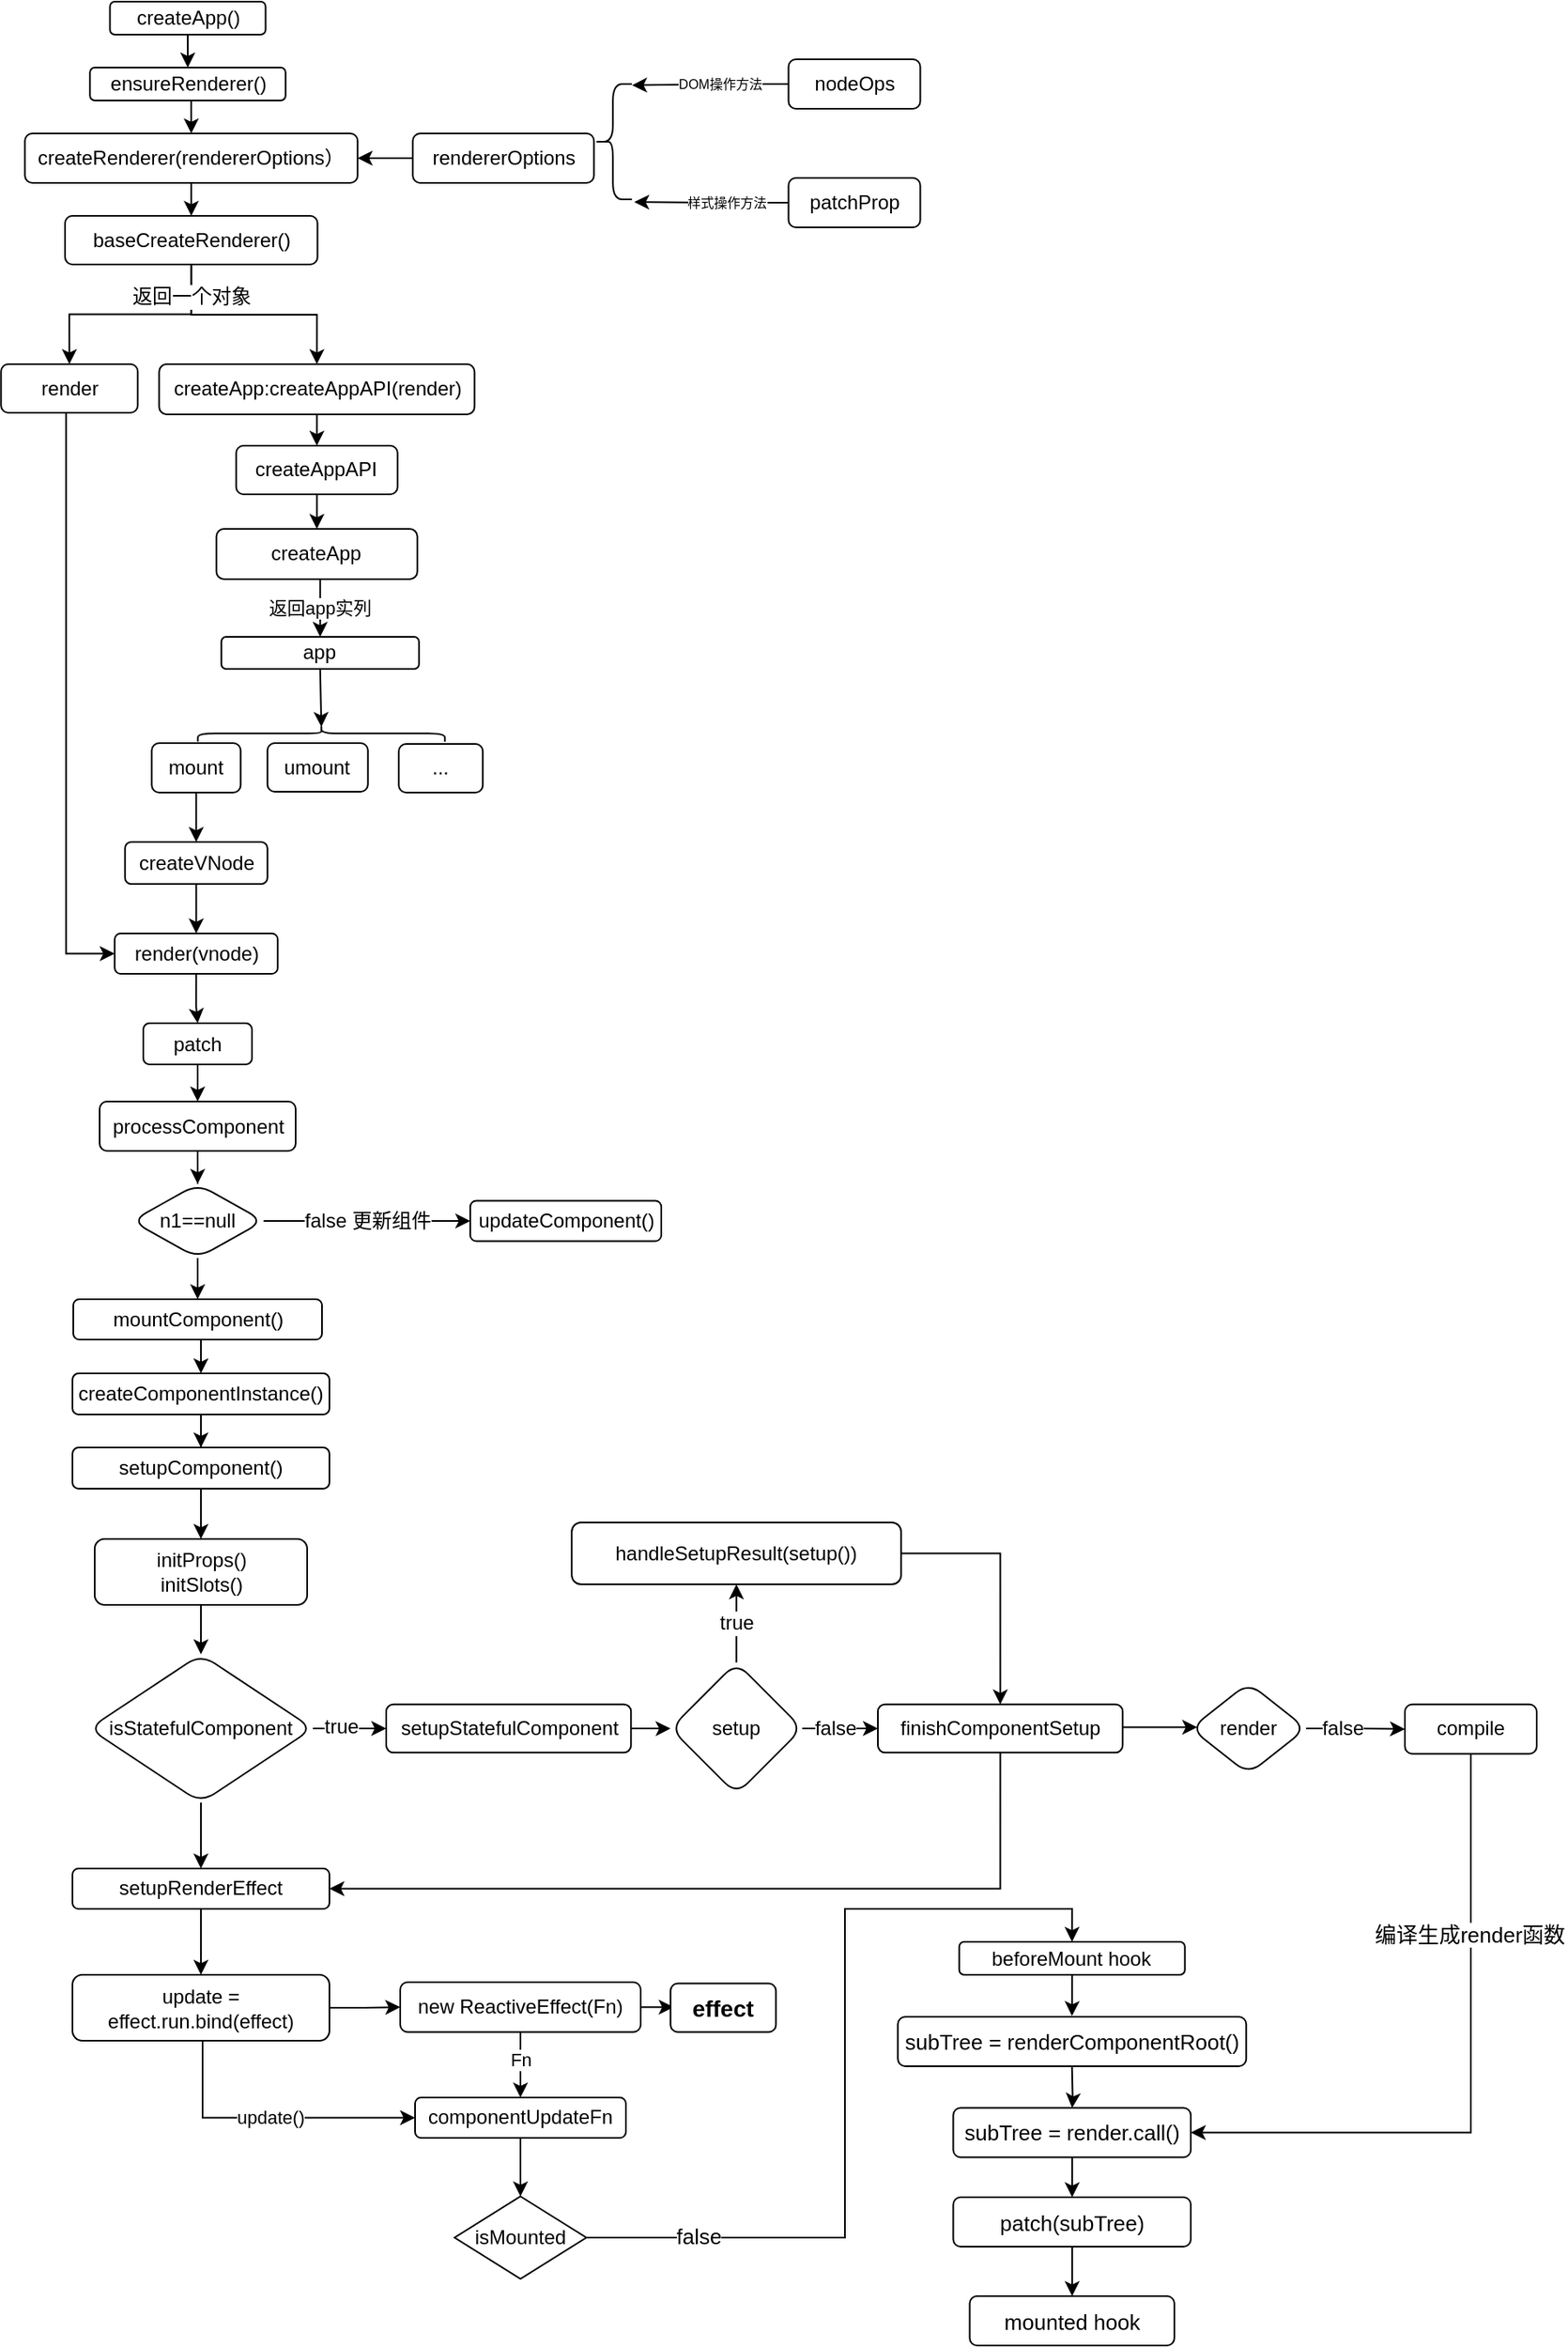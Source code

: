 <mxfile version="20.7.4" type="device" pages="6"><diagram id="ftk_C_JmBCOl0UyG8kWT" name="初始化"><mxGraphModel dx="423" dy="247" grid="1" gridSize="10" guides="1" tooltips="1" connect="1" arrows="1" fold="1" page="1" pageScale="1" pageWidth="827" pageHeight="1169" math="0" shadow="0"><root><mxCell id="0"/><mxCell id="1" parent="0"/><mxCell id="5" style="edgeStyle=orthogonalEdgeStyle;rounded=0;orthogonalLoop=1;jettySize=auto;html=1;exitX=0.5;exitY=1;exitDx=0;exitDy=0;entryX=0.5;entryY=0;entryDx=0;entryDy=0;" parent="1" source="3" target="4" edge="1"><mxGeometry relative="1" as="geometry"/></mxCell><mxCell id="3" value="&lt;span style=&quot;white-space: normal&quot;&gt;createApp()&lt;/span&gt;" style="rounded=1;whiteSpace=wrap;html=1;" parent="1" vertex="1"><mxGeometry x="102.75" width="94.5" height="20" as="geometry"/></mxCell><mxCell id="1IU5ooPhNynPvKbHU-Sp-88" style="edgeStyle=orthogonalEdgeStyle;rounded=0;orthogonalLoop=1;jettySize=auto;html=1;exitX=0.5;exitY=1;exitDx=0;exitDy=0;entryX=0.5;entryY=0;entryDx=0;entryDy=0;fontFamily=Helvetica;fontSize=12;fontColor=default;" parent="1" source="4" target="1IU5ooPhNynPvKbHU-Sp-84" edge="1"><mxGeometry relative="1" as="geometry"/></mxCell><mxCell id="4" value="ensureRenderer()" style="rounded=1;whiteSpace=wrap;html=1;" parent="1" vertex="1"><mxGeometry x="90.63" y="40" width="118.75" height="20" as="geometry"/></mxCell><mxCell id="23" style="edgeStyle=orthogonalEdgeStyle;rounded=0;orthogonalLoop=1;jettySize=auto;html=1;entryX=0.5;entryY=1;entryDx=0;entryDy=0;" parent="1" source="6" target="22" edge="1"><mxGeometry relative="1" as="geometry"/></mxCell><mxCell id="25" style="edgeStyle=orthogonalEdgeStyle;rounded=0;orthogonalLoop=1;jettySize=auto;html=1;exitX=0.5;exitY=1;exitDx=0;exitDy=0;entryX=0.5;entryY=1;entryDx=0;entryDy=0;" parent="1" source="6" target="24" edge="1"><mxGeometry relative="1" as="geometry"><Array as="points"><mxPoint x="152.63" y="190"/><mxPoint x="228.63" y="190"/></Array></mxGeometry></mxCell><mxCell id="26" value="返回一个对象" style="text;html=1;resizable=0;points=[];align=center;verticalAlign=middle;labelBackgroundColor=#ffffff;" parent="25" vertex="1" connectable="0"><mxGeometry x="-0.867" y="-1" relative="1" as="geometry"><mxPoint x="1" y="10" as="offset"/></mxGeometry></mxCell><mxCell id="6" value="baseCreateRenderer()" style="rounded=1;whiteSpace=wrap;html=1;" parent="1" vertex="1"><mxGeometry x="75.51" y="130" width="153.25" height="29.5" as="geometry"/></mxCell><mxCell id="58" style="edgeStyle=orthogonalEdgeStyle;rounded=0;orthogonalLoop=1;jettySize=auto;html=1;entryX=0;entryY=0.5;entryDx=0;entryDy=0;exitX=0.5;exitY=0;exitDx=0;exitDy=0;" parent="1" source="22" target="50" edge="1"><mxGeometry relative="1" as="geometry"><Array as="points"><mxPoint x="76.13" y="225"/><mxPoint x="76.13" y="578"/></Array></mxGeometry></mxCell><mxCell id="22" value="render" style="rounded=1;whiteSpace=wrap;html=1;direction=west;" parent="1" vertex="1"><mxGeometry x="36.63" y="220" width="83" height="29.5" as="geometry"/></mxCell><mxCell id="29" style="edgeStyle=orthogonalEdgeStyle;rounded=0;orthogonalLoop=1;jettySize=auto;html=1;exitX=0.5;exitY=0;exitDx=0;exitDy=0;entryX=0.5;entryY=0;entryDx=0;entryDy=0;" parent="1" source="24" target="28" edge="1"><mxGeometry relative="1" as="geometry"/></mxCell><mxCell id="24" value="createApp:createAppAPI(render)" style="rounded=1;whiteSpace=wrap;html=1;direction=west;" parent="1" vertex="1"><mxGeometry x="132.63" y="220" width="191.5" height="30.5" as="geometry"/></mxCell><mxCell id="33" style="edgeStyle=orthogonalEdgeStyle;rounded=0;orthogonalLoop=1;jettySize=auto;html=1;entryX=0.5;entryY=0;entryDx=0;entryDy=0;" parent="1" source="28" target="31" edge="1"><mxGeometry relative="1" as="geometry"/></mxCell><mxCell id="28" value="&lt;span style=&quot;white-space: normal&quot;&gt;createAppAPI&lt;/span&gt;" style="rounded=1;whiteSpace=wrap;html=1;" parent="1" vertex="1"><mxGeometry x="179.38" y="269.5" width="98" height="29.5" as="geometry"/></mxCell><mxCell id="35" value="返回app实列" style="edgeStyle=orthogonalEdgeStyle;rounded=0;orthogonalLoop=1;jettySize=auto;html=1;entryX=0.5;entryY=1;entryDx=0;entryDy=0;" parent="1" source="31" target="34" edge="1"><mxGeometry relative="1" as="geometry"><Array as="points"><mxPoint x="230.38" y="345.5"/><mxPoint x="230.38" y="345.5"/></Array></mxGeometry></mxCell><mxCell id="31" value="createApp" style="rounded=1;whiteSpace=wrap;html=1;" parent="1" vertex="1"><mxGeometry x="167.38" y="320" width="122" height="30.5" as="geometry"/></mxCell><mxCell id="1IU5ooPhNynPvKbHU-Sp-82" style="edgeStyle=orthogonalEdgeStyle;rounded=0;orthogonalLoop=1;jettySize=auto;html=1;exitX=0.5;exitY=0;exitDx=0;exitDy=0;entryX=0.1;entryY=0.5;entryDx=0;entryDy=0;entryPerimeter=0;fontFamily=Helvetica;fontSize=12;fontColor=default;" parent="1" source="34" target="1IU5ooPhNynPvKbHU-Sp-81" edge="1"><mxGeometry relative="1" as="geometry"/></mxCell><mxCell id="34" value="app" style="rounded=1;whiteSpace=wrap;html=1;direction=west;" parent="1" vertex="1"><mxGeometry x="170.38" y="385.5" width="120" height="19.5" as="geometry"/></mxCell><mxCell id="P-3aErUknsyGtkwNZyLZ-121" style="edgeStyle=orthogonalEdgeStyle;rounded=0;orthogonalLoop=1;jettySize=auto;html=1;exitX=0.5;exitY=1;exitDx=0;exitDy=0;entryX=0.5;entryY=0;entryDx=0;entryDy=0;fontFamily=Helvetica;fontSize=12;fontColor=default;" parent="1" source="36" target="51" edge="1"><mxGeometry relative="1" as="geometry"/></mxCell><mxCell id="36" value="mount" style="rounded=1;whiteSpace=wrap;html=1;" parent="1" vertex="1"><mxGeometry x="128.13" y="450" width="54" height="30" as="geometry"/></mxCell><mxCell id="38" value="umount" style="rounded=1;whiteSpace=wrap;html=1;" parent="1" vertex="1"><mxGeometry x="198.38" y="450" width="61" height="29.5" as="geometry"/></mxCell><mxCell id="47" value="..." style="rounded=1;whiteSpace=wrap;html=1;" parent="1" vertex="1"><mxGeometry x="278.13" y="450.5" width="51" height="29.5" as="geometry"/></mxCell><mxCell id="50" value="render(vnode)" style="rounded=1;whiteSpace=wrap;html=1;" parent="1" vertex="1"><mxGeometry x="105.63" y="565.5" width="99" height="24.5" as="geometry"/></mxCell><mxCell id="62" value="" style="edgeStyle=orthogonalEdgeStyle;rounded=0;orthogonalLoop=1;jettySize=auto;html=1;exitX=0.5;exitY=1;exitDx=0;exitDy=0;entryX=0.5;entryY=0;entryDx=0;entryDy=0;" parent="1" target="61" edge="1" source="50"><mxGeometry relative="1" as="geometry"><mxPoint x="138" y="610" as="sourcePoint"/><Array as="points"><mxPoint x="155" y="610"/><mxPoint x="156" y="610"/></Array></mxGeometry></mxCell><mxCell id="7JnpldnPajgbHcFfG2gb-65" value="" style="edgeStyle=orthogonalEdgeStyle;rounded=0;orthogonalLoop=1;jettySize=auto;html=1;" parent="1" source="61" target="7JnpldnPajgbHcFfG2gb-64" edge="1"><mxGeometry relative="1" as="geometry"/></mxCell><mxCell id="61" value="patch" style="rounded=1;whiteSpace=wrap;html=1;" parent="1" vertex="1"><mxGeometry x="123" y="620" width="66" height="25" as="geometry"/></mxCell><mxCell id="1IU5ooPhNynPvKbHU-Sp-90" value="" style="edgeStyle=orthogonalEdgeStyle;rounded=0;orthogonalLoop=1;jettySize=auto;html=1;fontFamily=Helvetica;fontSize=12;fontColor=default;" parent="1" source="7JnpldnPajgbHcFfG2gb-64" target="1IU5ooPhNynPvKbHU-Sp-89" edge="1"><mxGeometry relative="1" as="geometry"/></mxCell><mxCell id="7JnpldnPajgbHcFfG2gb-64" value="processComponent" style="rounded=1;whiteSpace=wrap;html=1;" parent="1" vertex="1"><mxGeometry x="96.5" y="667.5" width="119" height="30" as="geometry"/></mxCell><mxCell id="71" value="" style="edgeStyle=orthogonalEdgeStyle;rounded=0;orthogonalLoop=1;jettySize=auto;html=1;exitX=0.5;exitY=1;exitDx=0;exitDy=0;" parent="1" source="P-3aErUknsyGtkwNZyLZ-119" target="70" edge="1"><mxGeometry relative="1" as="geometry"/></mxCell><mxCell id="P-3aErUknsyGtkwNZyLZ-120" style="edgeStyle=orthogonalEdgeStyle;rounded=0;orthogonalLoop=1;jettySize=auto;html=1;exitX=0.5;exitY=1;exitDx=0;exitDy=0;entryX=0.5;entryY=0;entryDx=0;entryDy=0;fontFamily=Helvetica;fontSize=12;fontColor=default;" parent="1" source="7JnpldnPajgbHcFfG2gb-69" target="P-3aErUknsyGtkwNZyLZ-119" edge="1"><mxGeometry relative="1" as="geometry"/></mxCell><mxCell id="7JnpldnPajgbHcFfG2gb-69" value="mountComponent()" style="rounded=1;whiteSpace=wrap;html=1;" parent="1" vertex="1"><mxGeometry x="80.5" y="787.5" width="151" height="24.5" as="geometry"/></mxCell><mxCell id="P-3aErUknsyGtkwNZyLZ-87" value="" style="edgeStyle=orthogonalEdgeStyle;rounded=0;orthogonalLoop=1;jettySize=auto;html=1;fontFamily=Helvetica;fontSize=12;fontColor=default;" parent="1" source="70" target="P-3aErUknsyGtkwNZyLZ-86" edge="1"><mxGeometry relative="1" as="geometry"/></mxCell><mxCell id="70" value="setupComponent()" style="rounded=1;whiteSpace=wrap;html=1;" parent="1" vertex="1"><mxGeometry x="80" y="877.5" width="156" height="25" as="geometry"/></mxCell><mxCell id="66" value="" style="edgeStyle=orthogonalEdgeStyle;rounded=0;orthogonalLoop=1;jettySize=auto;html=1;entryX=0.5;entryY=0;entryDx=0;entryDy=0;" parent="1" source="7JnpldnPajgbHcFfG2gb-66" target="73" edge="1"><mxGeometry relative="1" as="geometry"><mxPoint x="158" y="1197.5" as="targetPoint"/></mxGeometry></mxCell><mxCell id="7JnpldnPajgbHcFfG2gb-66" value="setupRenderEffect" style="rounded=1;whiteSpace=wrap;html=1;" parent="1" vertex="1"><mxGeometry x="80" y="1133" width="156" height="24.5" as="geometry"/></mxCell><mxCell id="77" value="update()" style="edgeStyle=orthogonalEdgeStyle;rounded=0;orthogonalLoop=1;jettySize=auto;html=1;entryX=0;entryY=0.5;entryDx=0;entryDy=0;" parent="1" source="73" target="4Cl-f1UtTzVU6t0phE9n-95" edge="1"><mxGeometry relative="1" as="geometry"><mxPoint x="158" y="1307.5" as="targetPoint"/><Array as="points"><mxPoint x="159" y="1284"/></Array></mxGeometry></mxCell><mxCell id="79" value="" style="edgeStyle=orthogonalEdgeStyle;rounded=0;orthogonalLoop=1;jettySize=auto;html=1;" parent="1" source="73" target="78" edge="1"><mxGeometry relative="1" as="geometry"/></mxCell><mxCell id="73" value="update = effect.run.bind(effect)" style="rounded=1;whiteSpace=wrap;html=1;" parent="1" vertex="1"><mxGeometry x="80" y="1197.5" width="156" height="40" as="geometry"/></mxCell><mxCell id="4Cl-f1UtTzVU6t0phE9n-96" value="" style="edgeStyle=orthogonalEdgeStyle;rounded=0;orthogonalLoop=1;jettySize=auto;html=1;" parent="1" source="78" target="4Cl-f1UtTzVU6t0phE9n-95" edge="1"><mxGeometry relative="1" as="geometry"/></mxCell><mxCell id="4Cl-f1UtTzVU6t0phE9n-97" value="Fn" style="edgeLabel;html=1;align=center;verticalAlign=middle;resizable=0;points=[];" parent="4Cl-f1UtTzVU6t0phE9n-96" vertex="1" connectable="0"><mxGeometry x="-0.205" relative="1" as="geometry"><mxPoint as="offset"/></mxGeometry></mxCell><mxCell id="AOZQTuXhRHXGj9OXMbxE-82" value="" style="edgeStyle=orthogonalEdgeStyle;rounded=0;orthogonalLoop=1;jettySize=auto;html=1;" parent="1" source="78" target="AOZQTuXhRHXGj9OXMbxE-81" edge="1"><mxGeometry relative="1" as="geometry"/></mxCell><mxCell id="78" value="new ReactiveEffect(Fn)" style="rounded=1;whiteSpace=wrap;html=1;" parent="1" vertex="1"><mxGeometry x="279" y="1202" width="146" height="30.25" as="geometry"/></mxCell><mxCell id="57" style="edgeStyle=orthogonalEdgeStyle;rounded=0;orthogonalLoop=1;jettySize=auto;html=1;entryX=0.5;entryY=0;entryDx=0;entryDy=0;" parent="1" source="51" target="50" edge="1"><mxGeometry relative="1" as="geometry"/></mxCell><mxCell id="51" value="createVNode" style="rounded=1;whiteSpace=wrap;html=1;" parent="1" vertex="1"><mxGeometry x="111.88" y="510" width="86.5" height="25.5" as="geometry"/></mxCell><mxCell id="7JnpldnPajgbHcFfG2gb-71" value="updateComponent()" style="rounded=1;whiteSpace=wrap;html=1;" parent="1" vertex="1"><mxGeometry x="321.5" y="727.75" width="116" height="24.5" as="geometry"/></mxCell><mxCell id="Q4oEw1KN7LSWouE3XBD7-82" value="" style="edgeStyle=orthogonalEdgeStyle;rounded=0;orthogonalLoop=1;jettySize=auto;html=1;fontFamily=Helvetica;entryX=0.5;entryY=0;entryDx=0;entryDy=0;" parent="1" source="4Cl-f1UtTzVU6t0phE9n-95" target="Q4oEw1KN7LSWouE3XBD7-85" edge="1"><mxGeometry relative="1" as="geometry"><mxPoint x="344.783" y="1352" as="targetPoint"/></mxGeometry></mxCell><mxCell id="4Cl-f1UtTzVU6t0phE9n-95" value="componentUpdateFn" style="whiteSpace=wrap;html=1;rounded=1;" parent="1" vertex="1"><mxGeometry x="288" y="1272" width="128" height="24.5" as="geometry"/></mxCell><mxCell id="AOZQTuXhRHXGj9OXMbxE-81" value="&lt;b&gt;&lt;font style=&quot;font-size: 14px&quot;&gt;effect&lt;/font&gt;&lt;/b&gt;" style="rounded=1;whiteSpace=wrap;html=1;" parent="1" vertex="1"><mxGeometry x="443.12" y="1202.75" width="64" height="29.5" as="geometry"/></mxCell><mxCell id="P-3aErUknsyGtkwNZyLZ-89" style="edgeStyle=orthogonalEdgeStyle;rounded=0;orthogonalLoop=1;jettySize=auto;html=1;entryX=0.5;entryY=0;entryDx=0;entryDy=0;fontFamily=Helvetica;fontSize=12;fontColor=default;" parent="1" source="P-3aErUknsyGtkwNZyLZ-86" target="P-3aErUknsyGtkwNZyLZ-88" edge="1"><mxGeometry relative="1" as="geometry"/></mxCell><mxCell id="P-3aErUknsyGtkwNZyLZ-86" value="initProps()&lt;br&gt;initSlots()" style="rounded=1;whiteSpace=wrap;html=1;" parent="1" vertex="1"><mxGeometry x="93.5" y="933" width="129" height="40" as="geometry"/></mxCell><mxCell id="P-3aErUknsyGtkwNZyLZ-90" style="edgeStyle=orthogonalEdgeStyle;rounded=0;orthogonalLoop=1;jettySize=auto;html=1;entryX=0.5;entryY=0;entryDx=0;entryDy=0;fontFamily=Helvetica;fontSize=12;fontColor=default;" parent="1" source="P-3aErUknsyGtkwNZyLZ-88" target="7JnpldnPajgbHcFfG2gb-66" edge="1"><mxGeometry relative="1" as="geometry"/></mxCell><mxCell id="P-3aErUknsyGtkwNZyLZ-93" value="" style="edgeStyle=orthogonalEdgeStyle;rounded=0;orthogonalLoop=1;jettySize=auto;html=1;fontFamily=Helvetica;fontSize=12;fontColor=default;" parent="1" source="P-3aErUknsyGtkwNZyLZ-88" target="P-3aErUknsyGtkwNZyLZ-92" edge="1"><mxGeometry relative="1" as="geometry"/></mxCell><mxCell id="P-3aErUknsyGtkwNZyLZ-94" value="true" style="edgeLabel;html=1;align=center;verticalAlign=middle;resizable=0;points=[];fontSize=12;fontFamily=Helvetica;fontColor=default;" parent="P-3aErUknsyGtkwNZyLZ-93" vertex="1" connectable="0"><mxGeometry x="-0.229" y="1" relative="1" as="geometry"><mxPoint as="offset"/></mxGeometry></mxCell><mxCell id="P-3aErUknsyGtkwNZyLZ-88" value="isStatefulComponent" style="rhombus;whiteSpace=wrap;html=1;rounded=1;" parent="1" vertex="1"><mxGeometry x="90" y="1003" width="136" height="90" as="geometry"/></mxCell><mxCell id="P-3aErUknsyGtkwNZyLZ-98" value="" style="edgeStyle=orthogonalEdgeStyle;rounded=0;orthogonalLoop=1;jettySize=auto;html=1;fontFamily=Helvetica;fontSize=12;fontColor=default;" parent="1" source="P-3aErUknsyGtkwNZyLZ-92" target="P-3aErUknsyGtkwNZyLZ-97" edge="1"><mxGeometry relative="1" as="geometry"/></mxCell><mxCell id="P-3aErUknsyGtkwNZyLZ-92" value="setupStatefulComponent" style="whiteSpace=wrap;html=1;rounded=1;" parent="1" vertex="1"><mxGeometry x="270.5" y="1033.37" width="148.62" height="29.25" as="geometry"/></mxCell><mxCell id="P-3aErUknsyGtkwNZyLZ-101" value="" style="edgeStyle=orthogonalEdgeStyle;rounded=0;orthogonalLoop=1;jettySize=auto;html=1;fontFamily=Helvetica;fontSize=12;fontColor=default;entryX=0;entryY=0.5;entryDx=0;entryDy=0;" parent="1" source="P-3aErUknsyGtkwNZyLZ-97" target="P-3aErUknsyGtkwNZyLZ-102" edge="1"><mxGeometry relative="1" as="geometry"><mxPoint x="583.12" y="1048" as="targetPoint"/></mxGeometry></mxCell><mxCell id="P-3aErUknsyGtkwNZyLZ-103" value="false" style="edgeLabel;html=1;align=center;verticalAlign=middle;resizable=0;points=[];fontSize=12;fontFamily=Helvetica;fontColor=default;" parent="P-3aErUknsyGtkwNZyLZ-101" vertex="1" connectable="0"><mxGeometry x="-0.25" y="-2" relative="1" as="geometry"><mxPoint x="3" y="-2" as="offset"/></mxGeometry></mxCell><mxCell id="P-3aErUknsyGtkwNZyLZ-106" value="true" style="edgeStyle=orthogonalEdgeStyle;rounded=0;orthogonalLoop=1;jettySize=auto;html=1;entryX=0.5;entryY=1;entryDx=0;entryDy=0;fontFamily=Helvetica;fontSize=12;fontColor=default;" parent="1" source="P-3aErUknsyGtkwNZyLZ-97" target="P-3aErUknsyGtkwNZyLZ-105" edge="1"><mxGeometry relative="1" as="geometry"/></mxCell><mxCell id="P-3aErUknsyGtkwNZyLZ-97" value="setup" style="rhombus;whiteSpace=wrap;html=1;rounded=1;" parent="1" vertex="1"><mxGeometry x="443.12" y="1008" width="80" height="80" as="geometry"/></mxCell><mxCell id="P-3aErUknsyGtkwNZyLZ-108" style="edgeStyle=orthogonalEdgeStyle;rounded=0;orthogonalLoop=1;jettySize=auto;html=1;entryX=1;entryY=0.5;entryDx=0;entryDy=0;fontFamily=Helvetica;fontSize=12;fontColor=default;exitX=0.5;exitY=1;exitDx=0;exitDy=0;" parent="1" source="P-3aErUknsyGtkwNZyLZ-102" target="7JnpldnPajgbHcFfG2gb-66" edge="1"><mxGeometry relative="1" as="geometry"><Array as="points"><mxPoint x="643" y="1145.5"/></Array></mxGeometry></mxCell><mxCell id="P-3aErUknsyGtkwNZyLZ-110" value="" style="edgeStyle=orthogonalEdgeStyle;rounded=0;orthogonalLoop=1;jettySize=auto;html=1;fontFamily=Helvetica;fontSize=12;fontColor=default;entryX=0.055;entryY=0.487;entryDx=0;entryDy=0;entryPerimeter=0;" parent="1" source="P-3aErUknsyGtkwNZyLZ-102" target="P-3aErUknsyGtkwNZyLZ-114" edge="1"><mxGeometry relative="1" as="geometry"><mxPoint x="769.12" y="1012.024" as="targetPoint"/><Array as="points"><mxPoint x="749" y="1048.5"/></Array></mxGeometry></mxCell><mxCell id="P-3aErUknsyGtkwNZyLZ-102" value="finishComponentSetup" style="whiteSpace=wrap;html=1;rounded=1;" parent="1" vertex="1"><mxGeometry x="569" y="1033.38" width="148.62" height="29.25" as="geometry"/></mxCell><mxCell id="P-3aErUknsyGtkwNZyLZ-107" style="edgeStyle=orthogonalEdgeStyle;rounded=0;orthogonalLoop=1;jettySize=auto;html=1;exitX=1;exitY=0.5;exitDx=0;exitDy=0;entryX=0.5;entryY=0;entryDx=0;entryDy=0;fontFamily=Helvetica;fontSize=12;fontColor=default;" parent="1" source="P-3aErUknsyGtkwNZyLZ-105" target="P-3aErUknsyGtkwNZyLZ-102" edge="1"><mxGeometry relative="1" as="geometry"/></mxCell><mxCell id="P-3aErUknsyGtkwNZyLZ-105" value="handleSetupResult(setup())" style="whiteSpace=wrap;html=1;rounded=1;" parent="1" vertex="1"><mxGeometry x="383.12" y="923" width="200" height="37.5" as="geometry"/></mxCell><mxCell id="P-3aErUknsyGtkwNZyLZ-117" style="edgeStyle=orthogonalEdgeStyle;rounded=0;orthogonalLoop=1;jettySize=auto;html=1;exitX=1;exitY=0.5;exitDx=0;exitDy=0;entryX=0;entryY=0.5;entryDx=0;entryDy=0;fontFamily=Helvetica;fontSize=12;fontColor=default;" parent="1" source="P-3aErUknsyGtkwNZyLZ-114" target="P-3aErUknsyGtkwNZyLZ-116" edge="1"><mxGeometry relative="1" as="geometry"/></mxCell><mxCell id="P-3aErUknsyGtkwNZyLZ-118" value="false" style="edgeLabel;html=1;align=center;verticalAlign=middle;resizable=0;points=[];fontSize=12;fontFamily=Helvetica;fontColor=default;" parent="P-3aErUknsyGtkwNZyLZ-117" vertex="1" connectable="0"><mxGeometry x="-0.296" y="-2" relative="1" as="geometry"><mxPoint y="-2" as="offset"/></mxGeometry></mxCell><mxCell id="P-3aErUknsyGtkwNZyLZ-114" value="render" style="rhombus;whiteSpace=wrap;html=1;rounded=1;" parent="1" vertex="1"><mxGeometry x="759" y="1020.25" width="70" height="55.5" as="geometry"/></mxCell><mxCell id="Q4oEw1KN7LSWouE3XBD7-99" style="edgeStyle=orthogonalEdgeStyle;rounded=0;orthogonalLoop=1;jettySize=auto;html=1;entryX=1;entryY=0.5;entryDx=0;entryDy=0;fontFamily=Helvetica;fontSize=13;fontColor=#000000;" parent="1" source="P-3aErUknsyGtkwNZyLZ-116" target="Q4oEw1KN7LSWouE3XBD7-92" edge="1"><mxGeometry relative="1" as="geometry"><Array as="points"><mxPoint x="929" y="1293.5"/></Array></mxGeometry></mxCell><mxCell id="Q4oEw1KN7LSWouE3XBD7-100" value="编译生成render函数" style="edgeLabel;html=1;align=center;verticalAlign=middle;resizable=0;points=[];fontSize=13;fontFamily=Helvetica;fontColor=#000000;" parent="Q4oEw1KN7LSWouE3XBD7-99" vertex="1" connectable="0"><mxGeometry x="-0.455" y="-1" relative="1" as="geometry"><mxPoint as="offset"/></mxGeometry></mxCell><mxCell id="P-3aErUknsyGtkwNZyLZ-116" value="&lt;span style=&quot;text-align: left&quot;&gt;compile&lt;/span&gt;" style="rounded=1;whiteSpace=wrap;html=1;fontFamily=Helvetica;fontSize=12;fontColor=default;strokeColor=default;fillColor=default;" parent="1" vertex="1"><mxGeometry x="889" y="1033.38" width="80" height="30" as="geometry"/></mxCell><mxCell id="P-3aErUknsyGtkwNZyLZ-119" value="createComponentInstance()" style="rounded=1;whiteSpace=wrap;html=1;" parent="1" vertex="1"><mxGeometry x="80" y="832.5" width="156" height="25" as="geometry"/></mxCell><mxCell id="1IU5ooPhNynPvKbHU-Sp-81" value="" style="shape=curlyBracket;whiteSpace=wrap;html=1;rounded=1;rotation=90;" parent="1" vertex="1"><mxGeometry x="226.13" y="369.15" width="10" height="150" as="geometry"/></mxCell><mxCell id="1IU5ooPhNynPvKbHU-Sp-87" style="edgeStyle=orthogonalEdgeStyle;rounded=0;orthogonalLoop=1;jettySize=auto;html=1;exitX=0.5;exitY=1;exitDx=0;exitDy=0;entryX=0.5;entryY=0;entryDx=0;entryDy=0;fontFamily=Helvetica;fontSize=12;fontColor=default;" parent="1" source="1IU5ooPhNynPvKbHU-Sp-84" target="6" edge="1"><mxGeometry relative="1" as="geometry"/></mxCell><mxCell id="1IU5ooPhNynPvKbHU-Sp-84" value="createRenderer(rendererOptions）" style="rounded=1;whiteSpace=wrap;html=1;fontFamily=Helvetica;fontSize=12;fontColor=default;strokeColor=default;fillColor=default;" parent="1" vertex="1"><mxGeometry x="51.13" y="80" width="202" height="30" as="geometry"/></mxCell><mxCell id="1IU5ooPhNynPvKbHU-Sp-91" value="" style="edgeStyle=orthogonalEdgeStyle;rounded=0;orthogonalLoop=1;jettySize=auto;html=1;fontFamily=Helvetica;fontSize=12;fontColor=default;" parent="1" source="1IU5ooPhNynPvKbHU-Sp-89" target="7JnpldnPajgbHcFfG2gb-69" edge="1"><mxGeometry relative="1" as="geometry"/></mxCell><mxCell id="1IU5ooPhNynPvKbHU-Sp-92" value="false&amp;nbsp;更新组件" style="edgeStyle=orthogonalEdgeStyle;rounded=0;orthogonalLoop=1;jettySize=auto;html=1;exitX=1;exitY=0.5;exitDx=0;exitDy=0;fontFamily=Helvetica;fontSize=12;fontColor=default;" parent="1" source="1IU5ooPhNynPvKbHU-Sp-89" target="7JnpldnPajgbHcFfG2gb-71" edge="1"><mxGeometry relative="1" as="geometry"/></mxCell><mxCell id="1IU5ooPhNynPvKbHU-Sp-89" value="n1==null" style="rhombus;whiteSpace=wrap;html=1;rounded=1;" parent="1" vertex="1"><mxGeometry x="116" y="717.5" width="80" height="45" as="geometry"/></mxCell><mxCell id="KqPDW-_1EalfVnU8SNrw-84" style="edgeStyle=orthogonalEdgeStyle;rounded=0;orthogonalLoop=1;jettySize=auto;html=1;entryX=1;entryY=0.5;entryDx=0;entryDy=0;" parent="1" source="KqPDW-_1EalfVnU8SNrw-83" target="1IU5ooPhNynPvKbHU-Sp-84" edge="1"><mxGeometry relative="1" as="geometry"/></mxCell><mxCell id="KqPDW-_1EalfVnU8SNrw-83" value="&lt;span&gt;rendererOptions&lt;/span&gt;" style="rounded=1;whiteSpace=wrap;html=1;" parent="1" vertex="1"><mxGeometry x="286.63" y="80" width="110" height="30" as="geometry"/></mxCell><mxCell id="KqPDW-_1EalfVnU8SNrw-88" style="edgeStyle=orthogonalEdgeStyle;rounded=0;orthogonalLoop=1;jettySize=auto;html=1;entryX=1.007;entryY=0.011;entryDx=0;entryDy=0;entryPerimeter=0;exitX=0;exitY=0.5;exitDx=0;exitDy=0;" parent="1" source="KqPDW-_1EalfVnU8SNrw-85" target="KqPDW-_1EalfVnU8SNrw-87" edge="1"><mxGeometry relative="1" as="geometry"><Array as="points"><mxPoint x="476.63" y="50"/><mxPoint x="476.63" y="51"/></Array></mxGeometry></mxCell><mxCell id="KqPDW-_1EalfVnU8SNrw-89" value="DOM操作方法" style="edgeLabel;html=1;align=center;verticalAlign=middle;resizable=0;points=[];fontSize=8;" parent="KqPDW-_1EalfVnU8SNrw-88" vertex="1" connectable="0"><mxGeometry x="-0.448" relative="1" as="geometry"><mxPoint x="-16" as="offset"/></mxGeometry></mxCell><mxCell id="KqPDW-_1EalfVnU8SNrw-85" value="nodeOps" style="rounded=1;whiteSpace=wrap;html=1;" parent="1" vertex="1"><mxGeometry x="514.75" y="35" width="80" height="30" as="geometry"/></mxCell><mxCell id="KqPDW-_1EalfVnU8SNrw-90" style="edgeStyle=orthogonalEdgeStyle;rounded=0;orthogonalLoop=1;jettySize=auto;html=1;entryX=1.064;entryY=1.023;entryDx=0;entryDy=0;entryPerimeter=0;fontSize=8;" parent="1" source="KqPDW-_1EalfVnU8SNrw-86" target="KqPDW-_1EalfVnU8SNrw-87" edge="1"><mxGeometry relative="1" as="geometry"/></mxCell><mxCell id="KqPDW-_1EalfVnU8SNrw-86" value="patchProp" style="rounded=1;whiteSpace=wrap;html=1;" parent="1" vertex="1"><mxGeometry x="514.75" y="107" width="80" height="30" as="geometry"/></mxCell><mxCell id="KqPDW-_1EalfVnU8SNrw-87" value="" style="shape=curlyBracket;whiteSpace=wrap;html=1;rounded=1;rotation=0;" parent="1" vertex="1"><mxGeometry x="396.63" y="50" width="23" height="70" as="geometry"/></mxCell><mxCell id="KqPDW-_1EalfVnU8SNrw-91" value="样式操作方法" style="edgeLabel;html=1;align=center;verticalAlign=middle;resizable=0;points=[];fontSize=8;" parent="1" vertex="1" connectable="0"><mxGeometry x="476.633" y="122" as="geometry"/></mxCell><mxCell id="Q4oEw1KN7LSWouE3XBD7-98" style="edgeStyle=orthogonalEdgeStyle;rounded=0;orthogonalLoop=1;jettySize=auto;html=1;entryX=0.5;entryY=0;entryDx=0;entryDy=0;fontFamily=Helvetica;fontSize=13;fontColor=#000000;" parent="1" source="Q4oEw1KN7LSWouE3XBD7-85" target="Q4oEw1KN7LSWouE3XBD7-89" edge="1"><mxGeometry relative="1" as="geometry"><Array as="points"><mxPoint x="549" y="1357.5"/><mxPoint x="549" y="1157.5"/><mxPoint x="687" y="1157.5"/></Array></mxGeometry></mxCell><mxCell id="f7FKcT1V3najkM8Oi9Bd-81" value="false" style="edgeLabel;html=1;align=center;verticalAlign=middle;resizable=0;points=[];fontSize=13;fontFamily=Helvetica;fontColor=#000000;" parent="Q4oEw1KN7LSWouE3XBD7-98" vertex="1" connectable="0"><mxGeometry x="-0.738" y="1" relative="1" as="geometry"><mxPoint as="offset"/></mxGeometry></mxCell><mxCell id="Q4oEw1KN7LSWouE3XBD7-85" value="isMounted" style="rhombus;whiteSpace=wrap;html=1;fontFamily=Helvetica;" parent="1" vertex="1"><mxGeometry x="312" y="1332" width="80" height="50" as="geometry"/></mxCell><mxCell id="Q4oEw1KN7LSWouE3XBD7-91" value="" style="edgeStyle=orthogonalEdgeStyle;rounded=0;orthogonalLoop=1;jettySize=auto;html=1;fontFamily=Helvetica;" parent="1" source="Q4oEw1KN7LSWouE3XBD7-89" edge="1"><mxGeometry relative="1" as="geometry"><mxPoint x="686.843" y="1222.5" as="targetPoint"/></mxGeometry></mxCell><mxCell id="Q4oEw1KN7LSWouE3XBD7-89" value="beforeMount hook" style="rounded=1;whiteSpace=wrap;html=1;fontFamily=Helvetica;" parent="1" vertex="1"><mxGeometry x="618.38" y="1177.5" width="137" height="20" as="geometry"/></mxCell><mxCell id="Q4oEw1KN7LSWouE3XBD7-93" value="" style="edgeStyle=orthogonalEdgeStyle;rounded=0;orthogonalLoop=1;jettySize=auto;html=1;fontFamily=Helvetica;fontSize=13;fontColor=#000000;" parent="1" target="Q4oEw1KN7LSWouE3XBD7-92" edge="1"><mxGeometry relative="1" as="geometry"><mxPoint x="686.843" y="1252.5" as="sourcePoint"/></mxGeometry></mxCell><mxCell id="Q4oEw1KN7LSWouE3XBD7-90" value="&lt;font style=&quot;font-size: 13px;&quot;&gt;subTree = renderComponentRoot()&lt;/font&gt;" style="whiteSpace=wrap;html=1;rounded=1;" parent="1" vertex="1"><mxGeometry x="581.13" y="1223" width="211.5" height="30" as="geometry"/></mxCell><mxCell id="Q4oEw1KN7LSWouE3XBD7-95" value="" style="edgeStyle=orthogonalEdgeStyle;rounded=0;orthogonalLoop=1;jettySize=auto;html=1;fontFamily=Helvetica;fontSize=13;fontColor=#000000;" parent="1" source="Q4oEw1KN7LSWouE3XBD7-92" target="Q4oEw1KN7LSWouE3XBD7-94" edge="1"><mxGeometry relative="1" as="geometry"/></mxCell><mxCell id="Q4oEw1KN7LSWouE3XBD7-92" value="&lt;span style=&quot;font-size: 13px;&quot;&gt;subTree = render.call()&lt;/span&gt;" style="whiteSpace=wrap;html=1;rounded=1;" parent="1" vertex="1"><mxGeometry x="614.75" y="1278.25" width="144.25" height="30" as="geometry"/></mxCell><mxCell id="Q4oEw1KN7LSWouE3XBD7-97" value="" style="edgeStyle=orthogonalEdgeStyle;rounded=0;orthogonalLoop=1;jettySize=auto;html=1;fontFamily=Helvetica;fontSize=13;fontColor=#000000;" parent="1" source="Q4oEw1KN7LSWouE3XBD7-94" target="Q4oEw1KN7LSWouE3XBD7-96" edge="1"><mxGeometry relative="1" as="geometry"/></mxCell><mxCell id="Q4oEw1KN7LSWouE3XBD7-94" value="&lt;span style=&quot;font-size: 13px;&quot;&gt;patch(subTree)&lt;/span&gt;" style="whiteSpace=wrap;html=1;rounded=1;" parent="1" vertex="1"><mxGeometry x="614.75" y="1332.5" width="144.25" height="30" as="geometry"/></mxCell><mxCell id="Q4oEw1KN7LSWouE3XBD7-96" value="&lt;span style=&quot;font-size: 13px;&quot;&gt;mounted hook&lt;/span&gt;" style="whiteSpace=wrap;html=1;rounded=1;" parent="1" vertex="1"><mxGeometry x="624.75" y="1392.5" width="124.25" height="30" as="geometry"/></mxCell></root></mxGraphModel></diagram><diagram id="7ajL5lNvkGC1fovcYRYM" name="patch"><mxGraphModel dx="1418" dy="828" grid="1" gridSize="10" guides="1" tooltips="1" connect="1" arrows="1" fold="1" page="1" pageScale="1" pageWidth="827" pageHeight="1169" math="0" shadow="0"><root><mxCell id="0"/><mxCell id="1" parent="0"/><mxCell id="ZBMCohHc9C3Oo7FNMfDZ-4" value="" style="edgeStyle=orthogonalEdgeStyle;rounded=0;orthogonalLoop=1;jettySize=auto;html=1;fontFamily=Helvetica;fontColor=#000000;" parent="1" source="OeKr6nsArFBEhmgboH77-1" target="ZBMCohHc9C3Oo7FNMfDZ-3" edge="1"><mxGeometry relative="1" as="geometry"/></mxCell><mxCell id="OeKr6nsArFBEhmgboH77-1" value="patch" style="rounded=1;whiteSpace=wrap;html=1;direction=west;" parent="1" vertex="1"><mxGeometry x="60" y="295" width="70" height="40" as="geometry"/></mxCell><mxCell id="ZBMCohHc9C3Oo7FNMfDZ-1" value="&lt;div style=&quot;color: rgb(171, 178, 191); background-color: rgb(40, 44, 52); font-family: &amp;quot;Fira Code&amp;quot;, Consolas, &amp;quot;Courier New&amp;quot;, monospace, Consolas, &amp;quot;Courier New&amp;quot;, monospace; font-weight: normal; font-size: 16px; line-height: 22px;&quot;&gt;&lt;br&gt;&lt;/div&gt;" style="text;whiteSpace=wrap;html=1;" parent="1" vertex="1"><mxGeometry x="270" y="190" width="100" height="50" as="geometry"/></mxCell><mxCell id="ZBMCohHc9C3Oo7FNMfDZ-2" value="&lt;span style=&quot;font-size: 16px; text-align: left;&quot;&gt;process&lt;/span&gt;" style="rounded=1;whiteSpace=wrap;html=1;" parent="1" vertex="1"><mxGeometry x="294" y="185" width="106" height="35" as="geometry"/></mxCell><mxCell id="ZBMCohHc9C3Oo7FNMfDZ-6" value="" style="edgeStyle=orthogonalEdgeStyle;rounded=0;orthogonalLoop=1;jettySize=auto;html=1;fontFamily=Helvetica;fontColor=#000000;" parent="1" source="ZBMCohHc9C3Oo7FNMfDZ-3" target="ZBMCohHc9C3Oo7FNMfDZ-5" edge="1"><mxGeometry relative="1" as="geometry"/></mxCell><mxCell id="ZBMCohHc9C3Oo7FNMfDZ-3" value="&lt;span style=&quot;font-size: 16px; text-align: left;&quot;&gt;process&lt;/span&gt;" style="rounded=1;whiteSpace=wrap;html=1;direction=west;" parent="1" vertex="1"><mxGeometry x="190" y="295" width="90" height="40" as="geometry"/></mxCell><mxCell id="ZBMCohHc9C3Oo7FNMfDZ-5" value="&lt;span style=&quot;font-size: 16px; text-align: left;&quot;&gt;host&lt;/span&gt;" style="rounded=1;whiteSpace=wrap;html=1;direction=west;" parent="1" vertex="1"><mxGeometry x="350" y="295" width="90" height="40" as="geometry"/></mxCell></root></mxGraphModel></diagram><diagram id="NHNgUQlHiZyO0TQUK2rW" name="effect"><mxGraphModel dx="1418" dy="828" grid="1" gridSize="10" guides="1" tooltips="1" connect="1" arrows="1" fold="1" page="1" pageScale="1" pageWidth="827" pageHeight="1169" math="0" shadow="0"><root><mxCell id="u3FdrBnyZ4-zb9pzNEV6-0"/><mxCell id="u3FdrBnyZ4-zb9pzNEV6-1" parent="u3FdrBnyZ4-zb9pzNEV6-0"/><mxCell id="3CMM4RKXepuwokU0wrgS-18" value="value" style="edgeStyle=orthogonalEdgeStyle;rounded=0;orthogonalLoop=1;jettySize=auto;html=1;entryX=0;entryY=0.5;entryDx=0;entryDy=0;" parent="u3FdrBnyZ4-zb9pzNEV6-1" source="1tg38Ma7T_6XtE2hsybp-7" target="3CMM4RKXepuwokU0wrgS-11" edge="1"><mxGeometry relative="1" as="geometry"/></mxCell><mxCell id="1tg38Ma7T_6XtE2hsybp-7" value="target" style="rounded=1;whiteSpace=wrap;html=1;" parent="u3FdrBnyZ4-zb9pzNEV6-1" vertex="1"><mxGeometry x="530" y="205" width="50" height="25" as="geometry"/></mxCell><mxCell id="3CMM4RKXepuwokU0wrgS-0" value="new ReactiveEffect()" style="rounded=1;whiteSpace=wrap;html=1;" parent="u3FdrBnyZ4-zb9pzNEV6-1" vertex="1"><mxGeometry x="894" y="760" width="156" height="40" as="geometry"/></mxCell><mxCell id="3CMM4RKXepuwokU0wrgS-12" style="edgeStyle=orthogonalEdgeStyle;rounded=0;orthogonalLoop=1;jettySize=auto;html=1;" parent="u3FdrBnyZ4-zb9pzNEV6-1" source="3CMM4RKXepuwokU0wrgS-2" target="3CMM4RKXepuwokU0wrgS-10" edge="1"><mxGeometry relative="1" as="geometry"/></mxCell><mxCell id="3CMM4RKXepuwokU0wrgS-2" value="track(target,key)" style="rounded=1;whiteSpace=wrap;html=1;" parent="u3FdrBnyZ4-zb9pzNEV6-1" vertex="1"><mxGeometry x="184" y="205" width="110" height="25" as="geometry"/></mxCell><mxCell id="3CMM4RKXepuwokU0wrgS-8" value="" style="edgeStyle=orthogonalEdgeStyle;rounded=0;orthogonalLoop=1;jettySize=auto;html=1;" parent="u3FdrBnyZ4-zb9pzNEV6-1" source="3CMM4RKXepuwokU0wrgS-5" target="3CMM4RKXepuwokU0wrgS-7" edge="1"><mxGeometry relative="1" as="geometry"/></mxCell><mxCell id="3CMM4RKXepuwokU0wrgS-5" value="trigger(target,key)" style="rounded=1;whiteSpace=wrap;html=1;" parent="u3FdrBnyZ4-zb9pzNEV6-1" vertex="1"><mxGeometry x="184" y="480" width="106" height="40" as="geometry"/></mxCell><mxCell id="CDmdMAYNpAEI-b_qBYsW-19" value="" style="edgeStyle=orthogonalEdgeStyle;rounded=0;orthogonalLoop=1;jettySize=auto;html=1;fontSize=16;" parent="u3FdrBnyZ4-zb9pzNEV6-1" source="3CMM4RKXepuwokU0wrgS-7" target="CDmdMAYNpAEI-b_qBYsW-18" edge="1"><mxGeometry relative="1" as="geometry"/></mxCell><mxCell id="3CMM4RKXepuwokU0wrgS-7" value="&lt;span style=&quot;text-align: left&quot;&gt;targetMap&lt;/span&gt;.get(target)" style="rounded=1;whiteSpace=wrap;html=1;" parent="u3FdrBnyZ4-zb9pzNEV6-1" vertex="1"><mxGeometry x="324" y="480" width="136" height="40" as="geometry"/></mxCell><mxCell id="9UoRiOKp30qiCpPjNkng-18" style="edgeStyle=orthogonalEdgeStyle;rounded=0;orthogonalLoop=1;jettySize=auto;html=1;entryX=0;entryY=0.5;entryDx=0;entryDy=0;" parent="u3FdrBnyZ4-zb9pzNEV6-1" source="3CMM4RKXepuwokU0wrgS-10" target="1tg38Ma7T_6XtE2hsybp-7" edge="1"><mxGeometry relative="1" as="geometry"/></mxCell><mxCell id="3CMM4RKXepuwokU0wrgS-10" value="&lt;span style=&quot;text-align: left&quot;&gt;targetMap =&amp;nbsp;&lt;/span&gt;new WeakMap()" style="rounded=1;whiteSpace=wrap;html=1;" parent="u3FdrBnyZ4-zb9pzNEV6-1" vertex="1"><mxGeometry x="324" y="205" width="166" height="25" as="geometry"/></mxCell><mxCell id="3CMM4RKXepuwokU0wrgS-11" value="depsMap = new Map()" style="rounded=1;whiteSpace=wrap;html=1;" parent="u3FdrBnyZ4-zb9pzNEV6-1" vertex="1"><mxGeometry x="640" y="205" width="130" height="25" as="geometry"/></mxCell><mxCell id="9UoRiOKp30qiCpPjNkng-19" style="edgeStyle=orthogonalEdgeStyle;rounded=0;orthogonalLoop=1;jettySize=auto;html=1;exitX=0.5;exitY=0;exitDx=0;exitDy=0;entryX=0;entryY=0.5;entryDx=0;entryDy=0;" parent="u3FdrBnyZ4-zb9pzNEV6-1" source="3CMM4RKXepuwokU0wrgS-13" target="BTx4Hd0ZkNxNppJpLJns-8" edge="1"><mxGeometry relative="1" as="geometry"/></mxCell><mxCell id="3CMM4RKXepuwokU0wrgS-13" value="dep = new set()" style="rounded=1;whiteSpace=wrap;html=1;" parent="u3FdrBnyZ4-zb9pzNEV6-1" vertex="1"><mxGeometry x="940" y="157.5" width="110" height="20" as="geometry"/></mxCell><mxCell id="3CMM4RKXepuwokU0wrgS-14" value="" style="shape=curlyBracket;whiteSpace=wrap;html=1;rounded=1;" parent="u3FdrBnyZ4-zb9pzNEV6-1" vertex="1"><mxGeometry x="1050" y="142.5" width="30" height="50" as="geometry"/></mxCell><mxCell id="3CMM4RKXepuwokU0wrgS-15" value="activeEffect" style="rounded=1;whiteSpace=wrap;html=1;" parent="u3FdrBnyZ4-zb9pzNEV6-1" vertex="1"><mxGeometry x="1080" y="132.5" width="80" height="20" as="geometry"/></mxCell><mxCell id="3CMM4RKXepuwokU0wrgS-16" value="activeEffect" style="rounded=1;whiteSpace=wrap;html=1;" parent="u3FdrBnyZ4-zb9pzNEV6-1" vertex="1"><mxGeometry x="1080" y="182.5" width="80" height="20" as="geometry"/></mxCell><mxCell id="3CMM4RKXepuwokU0wrgS-21" value="" style="shape=curlyBracket;whiteSpace=wrap;html=1;rounded=1;" parent="u3FdrBnyZ4-zb9pzNEV6-1" vertex="1"><mxGeometry x="770" y="165" width="40" height="100" as="geometry"/></mxCell><mxCell id="UznYBejxM_UDYHlmaFHd-0" value="value" style="edgeStyle=orthogonalEdgeStyle;rounded=0;orthogonalLoop=1;jettySize=auto;html=1;entryX=0;entryY=0.5;entryDx=0;entryDy=0;" parent="u3FdrBnyZ4-zb9pzNEV6-1" source="UznYBejxM_UDYHlmaFHd-1" edge="1"><mxGeometry relative="1" as="geometry"><mxPoint x="940" y="167.5" as="targetPoint"/></mxGeometry></mxCell><mxCell id="9UoRiOKp30qiCpPjNkng-1" value="" style="edgeStyle=orthogonalEdgeStyle;rounded=0;orthogonalLoop=1;jettySize=auto;html=1;" parent="u3FdrBnyZ4-zb9pzNEV6-1" source="UznYBejxM_UDYHlmaFHd-1" target="9UoRiOKp30qiCpPjNkng-0" edge="1"><mxGeometry relative="1" as="geometry"><Array as="points"><mxPoint x="855" y="40"/></Array></mxGeometry></mxCell><mxCell id="9UoRiOKp30qiCpPjNkng-5" style="edgeStyle=orthogonalEdgeStyle;rounded=0;orthogonalLoop=1;jettySize=auto;html=1;exitX=0.5;exitY=0;exitDx=0;exitDy=0;entryX=1;entryY=0.5;entryDx=0;entryDy=0;" parent="u3FdrBnyZ4-zb9pzNEV6-1" source="UznYBejxM_UDYHlmaFHd-1" target="9UoRiOKp30qiCpPjNkng-4" edge="1"><mxGeometry relative="1" as="geometry"><Array as="points"><mxPoint x="855" y="40"/><mxPoint x="620" y="40"/><mxPoint x="620" y="85"/></Array></mxGeometry></mxCell><mxCell id="UznYBejxM_UDYHlmaFHd-1" value="key" style="rounded=1;whiteSpace=wrap;html=1;" parent="u3FdrBnyZ4-zb9pzNEV6-1" vertex="1"><mxGeometry x="830" y="155" width="50" height="25" as="geometry"/></mxCell><mxCell id="UznYBejxM_UDYHlmaFHd-2" value="key" style="endArrow=classic;html=1;exitX=1;exitY=0;exitDx=0;exitDy=0;exitPerimeter=0;" parent="u3FdrBnyZ4-zb9pzNEV6-1" edge="1"><mxGeometry width="50" height="50" relative="1" as="geometry"><mxPoint x="810" y="165" as="sourcePoint"/><mxPoint x="830" y="165" as="targetPoint"/><Array as="points"><mxPoint x="800" y="165"/><mxPoint x="830" y="165"/></Array></mxGeometry></mxCell><mxCell id="UznYBejxM_UDYHlmaFHd-3" value="dep = new set()" style="rounded=1;whiteSpace=wrap;html=1;" parent="u3FdrBnyZ4-zb9pzNEV6-1" vertex="1"><mxGeometry x="940" y="255" width="110" height="20" as="geometry"/></mxCell><mxCell id="UznYBejxM_UDYHlmaFHd-4" value="" style="shape=curlyBracket;whiteSpace=wrap;html=1;rounded=1;" parent="u3FdrBnyZ4-zb9pzNEV6-1" vertex="1"><mxGeometry x="1050" y="240" width="30" height="50" as="geometry"/></mxCell><mxCell id="UznYBejxM_UDYHlmaFHd-5" value="activeEffect" style="rounded=1;whiteSpace=wrap;html=1;" parent="u3FdrBnyZ4-zb9pzNEV6-1" vertex="1"><mxGeometry x="1080" y="230" width="80" height="20" as="geometry"/></mxCell><mxCell id="UznYBejxM_UDYHlmaFHd-6" value="activeEffect" style="rounded=1;whiteSpace=wrap;html=1;" parent="u3FdrBnyZ4-zb9pzNEV6-1" vertex="1"><mxGeometry x="1080" y="280" width="80" height="20" as="geometry"/></mxCell><mxCell id="UznYBejxM_UDYHlmaFHd-7" value="value" style="edgeStyle=orthogonalEdgeStyle;rounded=0;orthogonalLoop=1;jettySize=auto;html=1;entryX=0;entryY=0.5;entryDx=0;entryDy=0;" parent="u3FdrBnyZ4-zb9pzNEV6-1" source="UznYBejxM_UDYHlmaFHd-8" edge="1"><mxGeometry relative="1" as="geometry"><mxPoint x="940" y="265" as="targetPoint"/></mxGeometry></mxCell><mxCell id="UznYBejxM_UDYHlmaFHd-8" value="key" style="rounded=1;whiteSpace=wrap;html=1;" parent="u3FdrBnyZ4-zb9pzNEV6-1" vertex="1"><mxGeometry x="830" y="252.5" width="50" height="25" as="geometry"/></mxCell><mxCell id="UznYBejxM_UDYHlmaFHd-9" value="key" style="endArrow=classic;html=1;exitX=1;exitY=0;exitDx=0;exitDy=0;exitPerimeter=0;" parent="u3FdrBnyZ4-zb9pzNEV6-1" edge="1"><mxGeometry width="50" height="50" relative="1" as="geometry"><mxPoint x="810" y="262.5" as="sourcePoint"/><mxPoint x="830" y="262.5" as="targetPoint"/><Array as="points"><mxPoint x="800" y="262.5"/><mxPoint x="830" y="262.5"/></Array></mxGeometry></mxCell><mxCell id="CDmdMAYNpAEI-b_qBYsW-5" value="reacitity" style="rounded=1;whiteSpace=wrap;html=1;fontSize=16;fontStyle=1" parent="u3FdrBnyZ4-zb9pzNEV6-1" vertex="1"><mxGeometry y="345" width="85" height="30" as="geometry"/></mxCell><mxCell id="CDmdMAYNpAEI-b_qBYsW-7" value="" style="shape=curlyBracket;whiteSpace=wrap;html=1;rounded=1;size=0.5;" parent="u3FdrBnyZ4-zb9pzNEV6-1" vertex="1"><mxGeometry x="114" y="220" width="70" height="280" as="geometry"/></mxCell><mxCell id="CDmdMAYNpAEI-b_qBYsW-8" style="edgeStyle=orthogonalEdgeStyle;rounded=0;orthogonalLoop=1;jettySize=auto;html=1;entryX=0.2;entryY=0.5;entryDx=0;entryDy=0;entryPerimeter=0;exitX=1;exitY=0.5;exitDx=0;exitDy=0;" parent="u3FdrBnyZ4-zb9pzNEV6-1" source="CDmdMAYNpAEI-b_qBYsW-5" target="CDmdMAYNpAEI-b_qBYsW-7" edge="1"><mxGeometry relative="1" as="geometry"><mxPoint x="75" y="305.0" as="sourcePoint"/></mxGeometry></mxCell><mxCell id="CDmdMAYNpAEI-b_qBYsW-22" value="" style="edgeStyle=orthogonalEdgeStyle;rounded=0;orthogonalLoop=1;jettySize=auto;html=1;fontSize=16;" parent="u3FdrBnyZ4-zb9pzNEV6-1" source="CDmdMAYNpAEI-b_qBYsW-18" target="CDmdMAYNpAEI-b_qBYsW-21" edge="1"><mxGeometry relative="1" as="geometry"/></mxCell><mxCell id="CDmdMAYNpAEI-b_qBYsW-23" value="" style="edgeLabel;html=1;align=center;verticalAlign=middle;resizable=0;points=[];fontSize=16;" parent="CDmdMAYNpAEI-b_qBYsW-22" vertex="1" connectable="0"><mxGeometry x="-0.221" y="-2" relative="1" as="geometry"><mxPoint x="-3.5" y="-2" as="offset"/></mxGeometry></mxCell><mxCell id="pSMHnyo6m-wXDoyzvLCp-0" value="&lt;span style=&quot;font-size: 16px ; background-color: rgb(248 , 249 , 250)&quot;&gt;for&lt;/span&gt;" style="text;html=1;resizable=0;points=[];align=center;verticalAlign=middle;labelBackgroundColor=#ffffff;" parent="CDmdMAYNpAEI-b_qBYsW-22" vertex="1" connectable="0"><mxGeometry x="-0.276" y="-1" relative="1" as="geometry"><mxPoint x="8.5" y="-1" as="offset"/></mxGeometry></mxCell><mxCell id="CDmdMAYNpAEI-b_qBYsW-18" value="depsMap.get(key)" style="whiteSpace=wrap;html=1;rounded=1;" parent="u3FdrBnyZ4-zb9pzNEV6-1" vertex="1"><mxGeometry x="504" y="480" width="116" height="40" as="geometry"/></mxCell><mxCell id="CDmdMAYNpAEI-b_qBYsW-21" value="effect.run" style="whiteSpace=wrap;html=1;rounded=1;" parent="u3FdrBnyZ4-zb9pzNEV6-1" vertex="1"><mxGeometry x="680" y="480" width="80" height="40" as="geometry"/></mxCell><mxCell id="BTx4Hd0ZkNxNppJpLJns-6" style="edgeStyle=orthogonalEdgeStyle;rounded=0;orthogonalLoop=1;jettySize=auto;html=1;entryX=0;entryY=0.375;entryDx=0;entryDy=0;entryPerimeter=0;" parent="u3FdrBnyZ4-zb9pzNEV6-1" target="BTx4Hd0ZkNxNppJpLJns-7" edge="1"><mxGeometry relative="1" as="geometry"><mxPoint x="1260" y="30" as="targetPoint"/><mxPoint x="1240" y="20" as="sourcePoint"/><Array as="points"><mxPoint x="1240" y="49"/></Array></mxGeometry></mxCell><mxCell id="-57HAETbZfzlYG_WXNLu-6" style="edgeStyle=orthogonalEdgeStyle;rounded=0;orthogonalLoop=1;jettySize=auto;html=1;exitX=1;exitY=0.5;exitDx=0;exitDy=0;entryX=0;entryY=0.5;entryDx=0;entryDy=0;" parent="u3FdrBnyZ4-zb9pzNEV6-1" source="BTx4Hd0ZkNxNppJpLJns-7" target="-57HAETbZfzlYG_WXNLu-5" edge="1"><mxGeometry relative="1" as="geometry"/></mxCell><mxCell id="BTx4Hd0ZkNxNppJpLJns-7" value="dep.n" style="rounded=1;whiteSpace=wrap;html=1;" parent="u3FdrBnyZ4-zb9pzNEV6-1" vertex="1"><mxGeometry x="1260" y="42.5" width="40" height="17.5" as="geometry"/></mxCell><mxCell id="-57HAETbZfzlYG_WXNLu-3" value="" style="edgeStyle=orthogonalEdgeStyle;rounded=0;orthogonalLoop=1;jettySize=auto;html=1;" parent="u3FdrBnyZ4-zb9pzNEV6-1" source="BTx4Hd0ZkNxNppJpLJns-8" target="-57HAETbZfzlYG_WXNLu-2" edge="1"><mxGeometry relative="1" as="geometry"/></mxCell><mxCell id="BTx4Hd0ZkNxNppJpLJns-8" value="dep.w" style="rounded=1;whiteSpace=wrap;html=1;" parent="u3FdrBnyZ4-zb9pzNEV6-1" vertex="1"><mxGeometry x="1260" y="10" width="40" height="17.5" as="geometry"/></mxCell><mxCell id="-57HAETbZfzlYG_WXNLu-2" value="旧标记" style="rounded=1;whiteSpace=wrap;html=1;" parent="u3FdrBnyZ4-zb9pzNEV6-1" vertex="1"><mxGeometry x="1340" y="10" width="80" height="17.5" as="geometry"/></mxCell><mxCell id="-57HAETbZfzlYG_WXNLu-5" value="新标记" style="rounded=1;whiteSpace=wrap;html=1;" parent="u3FdrBnyZ4-zb9pzNEV6-1" vertex="1"><mxGeometry x="1340" y="42.5" width="80" height="17.5" as="geometry"/></mxCell><mxCell id="9UoRiOKp30qiCpPjNkng-3" value="" style="edgeStyle=orthogonalEdgeStyle;rounded=0;orthogonalLoop=1;jettySize=auto;html=1;" parent="u3FdrBnyZ4-zb9pzNEV6-1" source="9UoRiOKp30qiCpPjNkng-0" target="9UoRiOKp30qiCpPjNkng-2" edge="1"><mxGeometry relative="1" as="geometry"/></mxCell><mxCell id="9UoRiOKp30qiCpPjNkng-0" value="Object" style="rounded=1;whiteSpace=wrap;html=1;" parent="u3FdrBnyZ4-zb9pzNEV6-1" vertex="1"><mxGeometry x="540" y="27.5" width="50" height="25" as="geometry"/></mxCell><mxCell id="9UoRiOKp30qiCpPjNkng-2" value="key" style="rounded=1;whiteSpace=wrap;html=1;" parent="u3FdrBnyZ4-zb9pzNEV6-1" vertex="1"><mxGeometry x="454" y="27.5" width="50" height="25" as="geometry"/></mxCell><mxCell id="9UoRiOKp30qiCpPjNkng-13" value="" style="edgeStyle=orthogonalEdgeStyle;rounded=0;orthogonalLoop=1;jettySize=auto;html=1;" parent="u3FdrBnyZ4-zb9pzNEV6-1" source="9UoRiOKp30qiCpPjNkng-4" target="9UoRiOKp30qiCpPjNkng-12" edge="1"><mxGeometry relative="1" as="geometry"/></mxCell><mxCell id="9UoRiOKp30qiCpPjNkng-15" style="edgeStyle=orthogonalEdgeStyle;rounded=0;orthogonalLoop=1;jettySize=auto;html=1;exitX=0;exitY=0.5;exitDx=0;exitDy=0;entryX=1;entryY=0.5;entryDx=0;entryDy=0;" parent="u3FdrBnyZ4-zb9pzNEV6-1" source="9UoRiOKp30qiCpPjNkng-4" target="9UoRiOKp30qiCpPjNkng-14" edge="1"><mxGeometry relative="1" as="geometry"><Array as="points"><mxPoint x="520" y="85"/><mxPoint x="520" y="120"/></Array></mxGeometry></mxCell><mxCell id="9UoRiOKp30qiCpPjNkng-17" style="edgeStyle=orthogonalEdgeStyle;rounded=0;orthogonalLoop=1;jettySize=auto;html=1;exitX=0;exitY=0.5;exitDx=0;exitDy=0;entryX=1;entryY=0.5;entryDx=0;entryDy=0;" parent="u3FdrBnyZ4-zb9pzNEV6-1" source="9UoRiOKp30qiCpPjNkng-4" target="9UoRiOKp30qiCpPjNkng-16" edge="1"><mxGeometry relative="1" as="geometry"><Array as="points"><mxPoint x="520" y="85"/><mxPoint x="520" y="157"/></Array></mxGeometry></mxCell><mxCell id="9UoRiOKp30qiCpPjNkng-4" value="Array" style="rounded=1;whiteSpace=wrap;html=1;" parent="u3FdrBnyZ4-zb9pzNEV6-1" vertex="1"><mxGeometry x="540" y="72.5" width="50" height="25" as="geometry"/></mxCell><mxCell id="9UoRiOKp30qiCpPjNkng-12" value="0，1，2" style="rounded=1;whiteSpace=wrap;html=1;" parent="u3FdrBnyZ4-zb9pzNEV6-1" vertex="1"><mxGeometry x="440" y="72.5" width="64" height="25" as="geometry"/></mxCell><mxCell id="9UoRiOKp30qiCpPjNkng-14" value="length" style="rounded=1;whiteSpace=wrap;html=1;" parent="u3FdrBnyZ4-zb9pzNEV6-1" vertex="1"><mxGeometry x="440" y="107.5" width="64" height="25" as="geometry"/></mxCell><mxCell id="9UoRiOKp30qiCpPjNkng-16" value="toJSON" style="rounded=1;whiteSpace=wrap;html=1;" parent="u3FdrBnyZ4-zb9pzNEV6-1" vertex="1"><mxGeometry x="440" y="145" width="64" height="25" as="geometry"/></mxCell></root></mxGraphModel></diagram><diagram id="VfzMrUi21VtDWVsX1rTP" name="reacitity"><mxGraphModel dx="1418" dy="828" grid="1" gridSize="10" guides="1" tooltips="1" connect="1" arrows="1" fold="1" page="1" pageScale="1" pageWidth="827" pageHeight="1169" math="0" shadow="0"><root><mxCell id="0"/><mxCell id="1" parent="0"/><mxCell id="RFJlfAYpRHyUvelRBeSU-6" value="" style="edgeStyle=orthogonalEdgeStyle;rounded=0;orthogonalLoop=1;jettySize=auto;html=1;" parent="1" source="PkQh0yOFFJ5A4Iq-I156-1" target="RFJlfAYpRHyUvelRBeSU-5" edge="1"><mxGeometry relative="1" as="geometry"/></mxCell><mxCell id="PkQh0yOFFJ5A4Iq-I156-1" value="reactive" style="rounded=1;whiteSpace=wrap;html=1;" parent="1" vertex="1"><mxGeometry x="160" y="167.5" width="80" height="30" as="geometry"/></mxCell><mxCell id="RFJlfAYpRHyUvelRBeSU-1" value="shallowReactive" style="rounded=1;whiteSpace=wrap;html=1;" parent="1" vertex="1"><mxGeometry y="170" width="110" height="30" as="geometry"/></mxCell><mxCell id="RFJlfAYpRHyUvelRBeSU-2" value="readonly" style="rounded=1;whiteSpace=wrap;html=1;" parent="1" vertex="1"><mxGeometry y="210" width="90" height="30" as="geometry"/></mxCell><mxCell id="RFJlfAYpRHyUvelRBeSU-3" value="shallowReadonly&lt;span style=&quot;color: rgba(0 , 0 , 0 , 0) ; font-family: monospace ; font-size: 0px&quot;&gt;%3CmxGraphModel%3E%3Croot%3E%3CmxCell%20id%3D%220%22%2F%3E%3CmxCell%20id%3D%221%22%20parent%3D%220%22%2F%3E%3CmxCell%20id%3D%222%22%20value%3D%22shallowReactive%22%20style%3D%22rounded%3D1%3BwhiteSpace%3Dwrap%3Bhtml%3D1%3B%22%20vertex%3D%221%22%20parent%3D%221%22%3E%3CmxGeometry%20x%3D%2290%22%20y%3D%22160%22%20width%3D%2280%22%20height%3D%2230%22%20as%3D%22geometry%22%2F%3E%3C%2FmxCell%3E%3C%2Froot%3E%3C%2FmxGraphModel%3ER&lt;/span&gt;" style="rounded=1;whiteSpace=wrap;html=1;" parent="1" vertex="1"><mxGeometry y="250" width="110" height="30" as="geometry"/></mxCell><mxCell id="RFJlfAYpRHyUvelRBeSU-18" value="" style="edgeStyle=orthogonalEdgeStyle;rounded=0;orthogonalLoop=1;jettySize=auto;html=1;" parent="1" source="RFJlfAYpRHyUvelRBeSU-5" target="RFJlfAYpRHyUvelRBeSU-17" edge="1"><mxGeometry relative="1" as="geometry"/></mxCell><mxCell id="RFJlfAYpRHyUvelRBeSU-5" value="createReactiveObject" style="whiteSpace=wrap;html=1;rounded=1;" parent="1" vertex="1"><mxGeometry x="270" y="170" width="150" height="25" as="geometry"/></mxCell><mxCell id="HvWZvMDN_dfqkOSNQRHM-1" style="edgeStyle=orthogonalEdgeStyle;rounded=0;orthogonalLoop=1;jettySize=auto;html=1;exitX=0.5;exitY=1;exitDx=0;exitDy=0;entryX=0;entryY=0.5;entryDx=0;entryDy=0;fontFamily=Helvetica;fontSize=14;fontColor=default;" parent="1" source="RFJlfAYpRHyUvelRBeSU-17" target="RFJlfAYpRHyUvelRBeSU-24" edge="1"><mxGeometry relative="1" as="geometry"/></mxCell><mxCell id="HvWZvMDN_dfqkOSNQRHM-2" style="edgeStyle=orthogonalEdgeStyle;rounded=0;orthogonalLoop=1;jettySize=auto;html=1;exitX=0.5;exitY=0;exitDx=0;exitDy=0;entryX=0;entryY=0.5;entryDx=0;entryDy=0;fontFamily=Helvetica;fontSize=14;fontColor=default;" parent="1" source="RFJlfAYpRHyUvelRBeSU-17" target="RFJlfAYpRHyUvelRBeSU-23" edge="1"><mxGeometry relative="1" as="geometry"/></mxCell><mxCell id="RFJlfAYpRHyUvelRBeSU-17" value="target类型" style="rhombus;whiteSpace=wrap;html=1;rounded=1;" parent="1" vertex="1"><mxGeometry x="450" y="148.13" width="80" height="68.75" as="geometry"/></mxCell><mxCell id="RFJlfAYpRHyUvelRBeSU-30" value="" style="edgeStyle=orthogonalEdgeStyle;rounded=0;orthogonalLoop=1;jettySize=auto;html=1;" parent="1" source="RFJlfAYpRHyUvelRBeSU-23" target="RFJlfAYpRHyUvelRBeSU-29" edge="1"><mxGeometry relative="1" as="geometry"/></mxCell><mxCell id="RFJlfAYpRHyUvelRBeSU-23" value="Object / Array" style="rounded=1;whiteSpace=wrap;html=1;" parent="1" vertex="1"><mxGeometry x="538" y="115" width="120" height="20" as="geometry"/></mxCell><mxCell id="RFJlfAYpRHyUvelRBeSU-28" value="" style="edgeStyle=orthogonalEdgeStyle;rounded=0;orthogonalLoop=1;jettySize=auto;html=1;" parent="1" source="RFJlfAYpRHyUvelRBeSU-24" target="RFJlfAYpRHyUvelRBeSU-27" edge="1"><mxGeometry relative="1" as="geometry"/></mxCell><mxCell id="RFJlfAYpRHyUvelRBeSU-24" value="set / map / weakMap/set" style="rounded=1;whiteSpace=wrap;html=1;" parent="1" vertex="1"><mxGeometry x="538" y="228" width="162" height="22" as="geometry"/></mxCell><mxCell id="RFJlfAYpRHyUvelRBeSU-27" value="&#10;&#10;&lt;span style=&quot;color: rgb(0, 0, 0); font-family: helvetica; font-size: 12px; font-style: normal; font-weight: 400; letter-spacing: normal; text-align: center; text-indent: 0px; text-transform: none; word-spacing: 0px; background-color: rgb(248, 249, 250); display: inline; float: none;&quot;&gt;mutableCollectionHandlers&lt;/span&gt;&#10;&#10;" style="rounded=1;whiteSpace=wrap;html=1;" parent="1" vertex="1"><mxGeometry x="730" y="228" width="160" height="22" as="geometry"/></mxCell><mxCell id="RFJlfAYpRHyUvelRBeSU-29" value="mutableHandlers" style="rounded=1;whiteSpace=wrap;html=1;" parent="1" vertex="1"><mxGeometry x="700" y="115" width="120" height="20" as="geometry"/></mxCell><mxCell id="RFJlfAYpRHyUvelRBeSU-36" value="get" style="rounded=1;whiteSpace=wrap;html=1;" parent="1" vertex="1"><mxGeometry x="850" y="80" width="40" height="20" as="geometry"/></mxCell><mxCell id="HvWZvMDN_dfqkOSNQRHM-3" value="set" style="rounded=1;whiteSpace=wrap;html=1;" parent="1" vertex="1"><mxGeometry x="850" y="110" width="40" height="20" as="geometry"/></mxCell></root></mxGraphModel></diagram><diagram id="3Yz5l325jv-6Tg-4WW_b" name="transform"><mxGraphModel dx="1418" dy="828" grid="1" gridSize="10" guides="1" tooltips="1" connect="1" arrows="1" fold="1" page="1" pageScale="1" pageWidth="827" pageHeight="1169" math="0" shadow="0"><root><mxCell id="h-inFSsJWlze_M6IvO5B-0"/><mxCell id="h-inFSsJWlze_M6IvO5B-1" parent="h-inFSsJWlze_M6IvO5B-0"/><mxCell id="TCKYQpWGfcZsmYGg-unt-0" value="" style="group;direction=west;fontFamily=Helvetica;fontStyle=0" parent="h-inFSsJWlze_M6IvO5B-1" vertex="1" connectable="0"><mxGeometry x="10" y="10" width="180" height="605" as="geometry"/></mxCell><mxCell id="h-inFSsJWlze_M6IvO5B-4" value="&lt;div style=&quot;font-size: 15px; line-height: 22px;&quot;&gt;&lt;span style=&quot;font-size: 15px;&quot;&gt;baseParse(&lt;/span&gt;&lt;span style=&quot;font-style: italic; font-size: 15px;&quot;&gt;template&lt;/span&gt;)&lt;/div&gt;" style="whiteSpace=wrap;html=1;fontColor=default;labelBackgroundColor=default;fontFamily=Helvetica;align=center;labelBorderColor=none;fontSize=15;fontStyle=0" parent="TCKYQpWGfcZsmYGg-unt-0" vertex="1"><mxGeometry y="120" width="180" height="50" as="geometry"/></mxCell><mxCell id="h-inFSsJWlze_M6IvO5B-6" style="edgeStyle=none;html=1;entryX=0.5;entryY=0;entryDx=0;entryDy=0;fontColor=#000000;fontFamily=Helvetica;align=center;labelBorderColor=none;fontSize=15;fontStyle=0" parent="TCKYQpWGfcZsmYGg-unt-0" source="h-inFSsJWlze_M6IvO5B-5" target="h-inFSsJWlze_M6IvO5B-4" edge="1"><mxGeometry relative="1" as="geometry"/></mxCell><mxCell id="h-inFSsJWlze_M6IvO5B-5" value="&lt;div style=&quot;font-size: 15px; line-height: 22px;&quot;&gt;&lt;span style=&quot;font-size: 15px;&quot;&gt;baseCompile&lt;/span&gt;&lt;/div&gt;" style="whiteSpace=wrap;html=1;labelBackgroundColor=#FFFFFF;fontColor=#000000;strokeColor=default;fontFamily=Helvetica;align=center;labelBorderColor=none;fontSize=15;fontStyle=0" parent="TCKYQpWGfcZsmYGg-unt-0" vertex="1"><mxGeometry width="180" height="50" as="geometry"/></mxCell><mxCell id="h-inFSsJWlze_M6IvO5B-8" value="transform(ast)" style="whiteSpace=wrap;html=1;labelBackgroundColor=#FFFFFF;fontColor=#000000;strokeColor=default;fontFamily=Helvetica;align=center;labelBorderColor=none;fontSize=15;fontStyle=0" parent="TCKYQpWGfcZsmYGg-unt-0" vertex="1"><mxGeometry x="30" y="240" width="120" height="60" as="geometry"/></mxCell><mxCell id="h-inFSsJWlze_M6IvO5B-13" value="ast" style="edgeStyle=none;html=1;entryX=0.5;entryY=0;entryDx=0;entryDy=0;labelBorderColor=none;fontFamily=Helvetica;fontSize=15;fontColor=#000000;fontStyle=0" parent="TCKYQpWGfcZsmYGg-unt-0" source="h-inFSsJWlze_M6IvO5B-4" target="h-inFSsJWlze_M6IvO5B-8" edge="1"><mxGeometry relative="1" as="geometry"/></mxCell><mxCell id="h-inFSsJWlze_M6IvO5B-9" value="generate(ast)" style="whiteSpace=wrap;html=1;labelBackgroundColor=#FFFFFF;fontColor=#000000;strokeColor=default;fontFamily=Helvetica;align=center;labelBorderColor=none;fontSize=15;fontStyle=0" parent="TCKYQpWGfcZsmYGg-unt-0" vertex="1"><mxGeometry x="30" y="440" width="120" height="60" as="geometry"/></mxCell><mxCell id="h-inFSsJWlze_M6IvO5B-10" value="&lt;span style=&quot;color: rgb(18 , 18 , 18) ; font-family: , &amp;quot;blinkmacsystemfont&amp;quot; , &amp;quot;helvetica neue&amp;quot; , &amp;quot;pingfang sc&amp;quot; , &amp;quot;microsoft yahei&amp;quot; , &amp;quot;source han sans sc&amp;quot; , &amp;quot;noto sans cjk sc&amp;quot; , &amp;quot;wenquanyi micro hei&amp;quot; , sans-serif ; font-size: 16px ; letter-spacing: 1px ; text-align: justify&quot;&gt;codegenNode&lt;/span&gt;" style="edgeStyle=none;html=1;fontColor=#000000;exitX=0.5;exitY=1;exitDx=0;exitDy=0;fontFamily=Helvetica;align=center;labelBorderColor=none;fontSize=15;fontStyle=0;entryX=0.5;entryY=0;entryDx=0;entryDy=0;" parent="TCKYQpWGfcZsmYGg-unt-0" source="h-inFSsJWlze_M6IvO5B-8" target="h-inFSsJWlze_M6IvO5B-9" edge="1"><mxGeometry relative="1" as="geometry"><mxPoint x="82" y="430" as="targetPoint"/><mxPoint x="81.66" y="420" as="sourcePoint"/><Array as="points"><mxPoint x="90" y="400"/></Array></mxGeometry></mxCell><mxCell id="h-inFSsJWlze_M6IvO5B-11" value="render" style="whiteSpace=wrap;html=1;labelBackgroundColor=#FFFFFF;fontColor=#000000;strokeColor=default;fontFamily=Helvetica;align=center;labelBorderColor=none;fontSize=15;fontStyle=0" parent="TCKYQpWGfcZsmYGg-unt-0" vertex="1"><mxGeometry x="30" y="545" width="120" height="60" as="geometry"/></mxCell><mxCell id="h-inFSsJWlze_M6IvO5B-12" style="edgeStyle=none;html=1;fontColor=#000000;fontFamily=Helvetica;align=center;labelBorderColor=none;fontSize=15;fontStyle=0" parent="TCKYQpWGfcZsmYGg-unt-0" source="h-inFSsJWlze_M6IvO5B-9" target="h-inFSsJWlze_M6IvO5B-11" edge="1"><mxGeometry relative="1" as="geometry"/></mxCell></root></mxGraphModel></diagram><diagram id="UOR0DIA1lDJyCgJ3g2DS" name="parse"><mxGraphModel dx="1434" dy="878" grid="1" gridSize="10" guides="1" tooltips="1" connect="1" arrows="1" fold="1" page="1" pageScale="1" pageWidth="827" pageHeight="1169" math="0" shadow="0"><root><mxCell id="U8V-bwcCLUjXTFTtZky7-0"/><mxCell id="U8V-bwcCLUjXTFTtZky7-1" parent="U8V-bwcCLUjXTFTtZky7-0"/><mxCell id="U8V-bwcCLUjXTFTtZky7-5" value="" style="edgeStyle=none;html=1;fontSize=16;fontColor=#000000;" parent="U8V-bwcCLUjXTFTtZky7-1" source="U8V-bwcCLUjXTFTtZky7-3" target="U8V-bwcCLUjXTFTtZky7-4" edge="1"><mxGeometry relative="1" as="geometry"/></mxCell><mxCell id="U8V-bwcCLUjXTFTtZky7-3" value="&lt;div style=&quot;font-family: &amp;#34;fira code&amp;#34; , &amp;#34;consolas&amp;#34; , &amp;#34;courier new&amp;#34; , monospace , &amp;#34;consolas&amp;#34; , &amp;#34;courier new&amp;#34; , monospace ; line-height: 22px&quot;&gt;parseChildren&lt;/div&gt;" style="rounded=1;whiteSpace=wrap;html=1;strokeWidth=1;fontSize=16;" parent="U8V-bwcCLUjXTFTtZky7-1" vertex="1"><mxGeometry x="200" y="20" width="180" height="60" as="geometry"/></mxCell><mxCell id="U8V-bwcCLUjXTFTtZky7-4" value="isEnd()" style="rhombus;whiteSpace=wrap;html=1;fontSize=16;rounded=1;strokeWidth=1;" parent="U8V-bwcCLUjXTFTtZky7-1" vertex="1"><mxGeometry x="220" y="140" width="140" height="80" as="geometry"/></mxCell></root></mxGraphModel></diagram></mxfile>